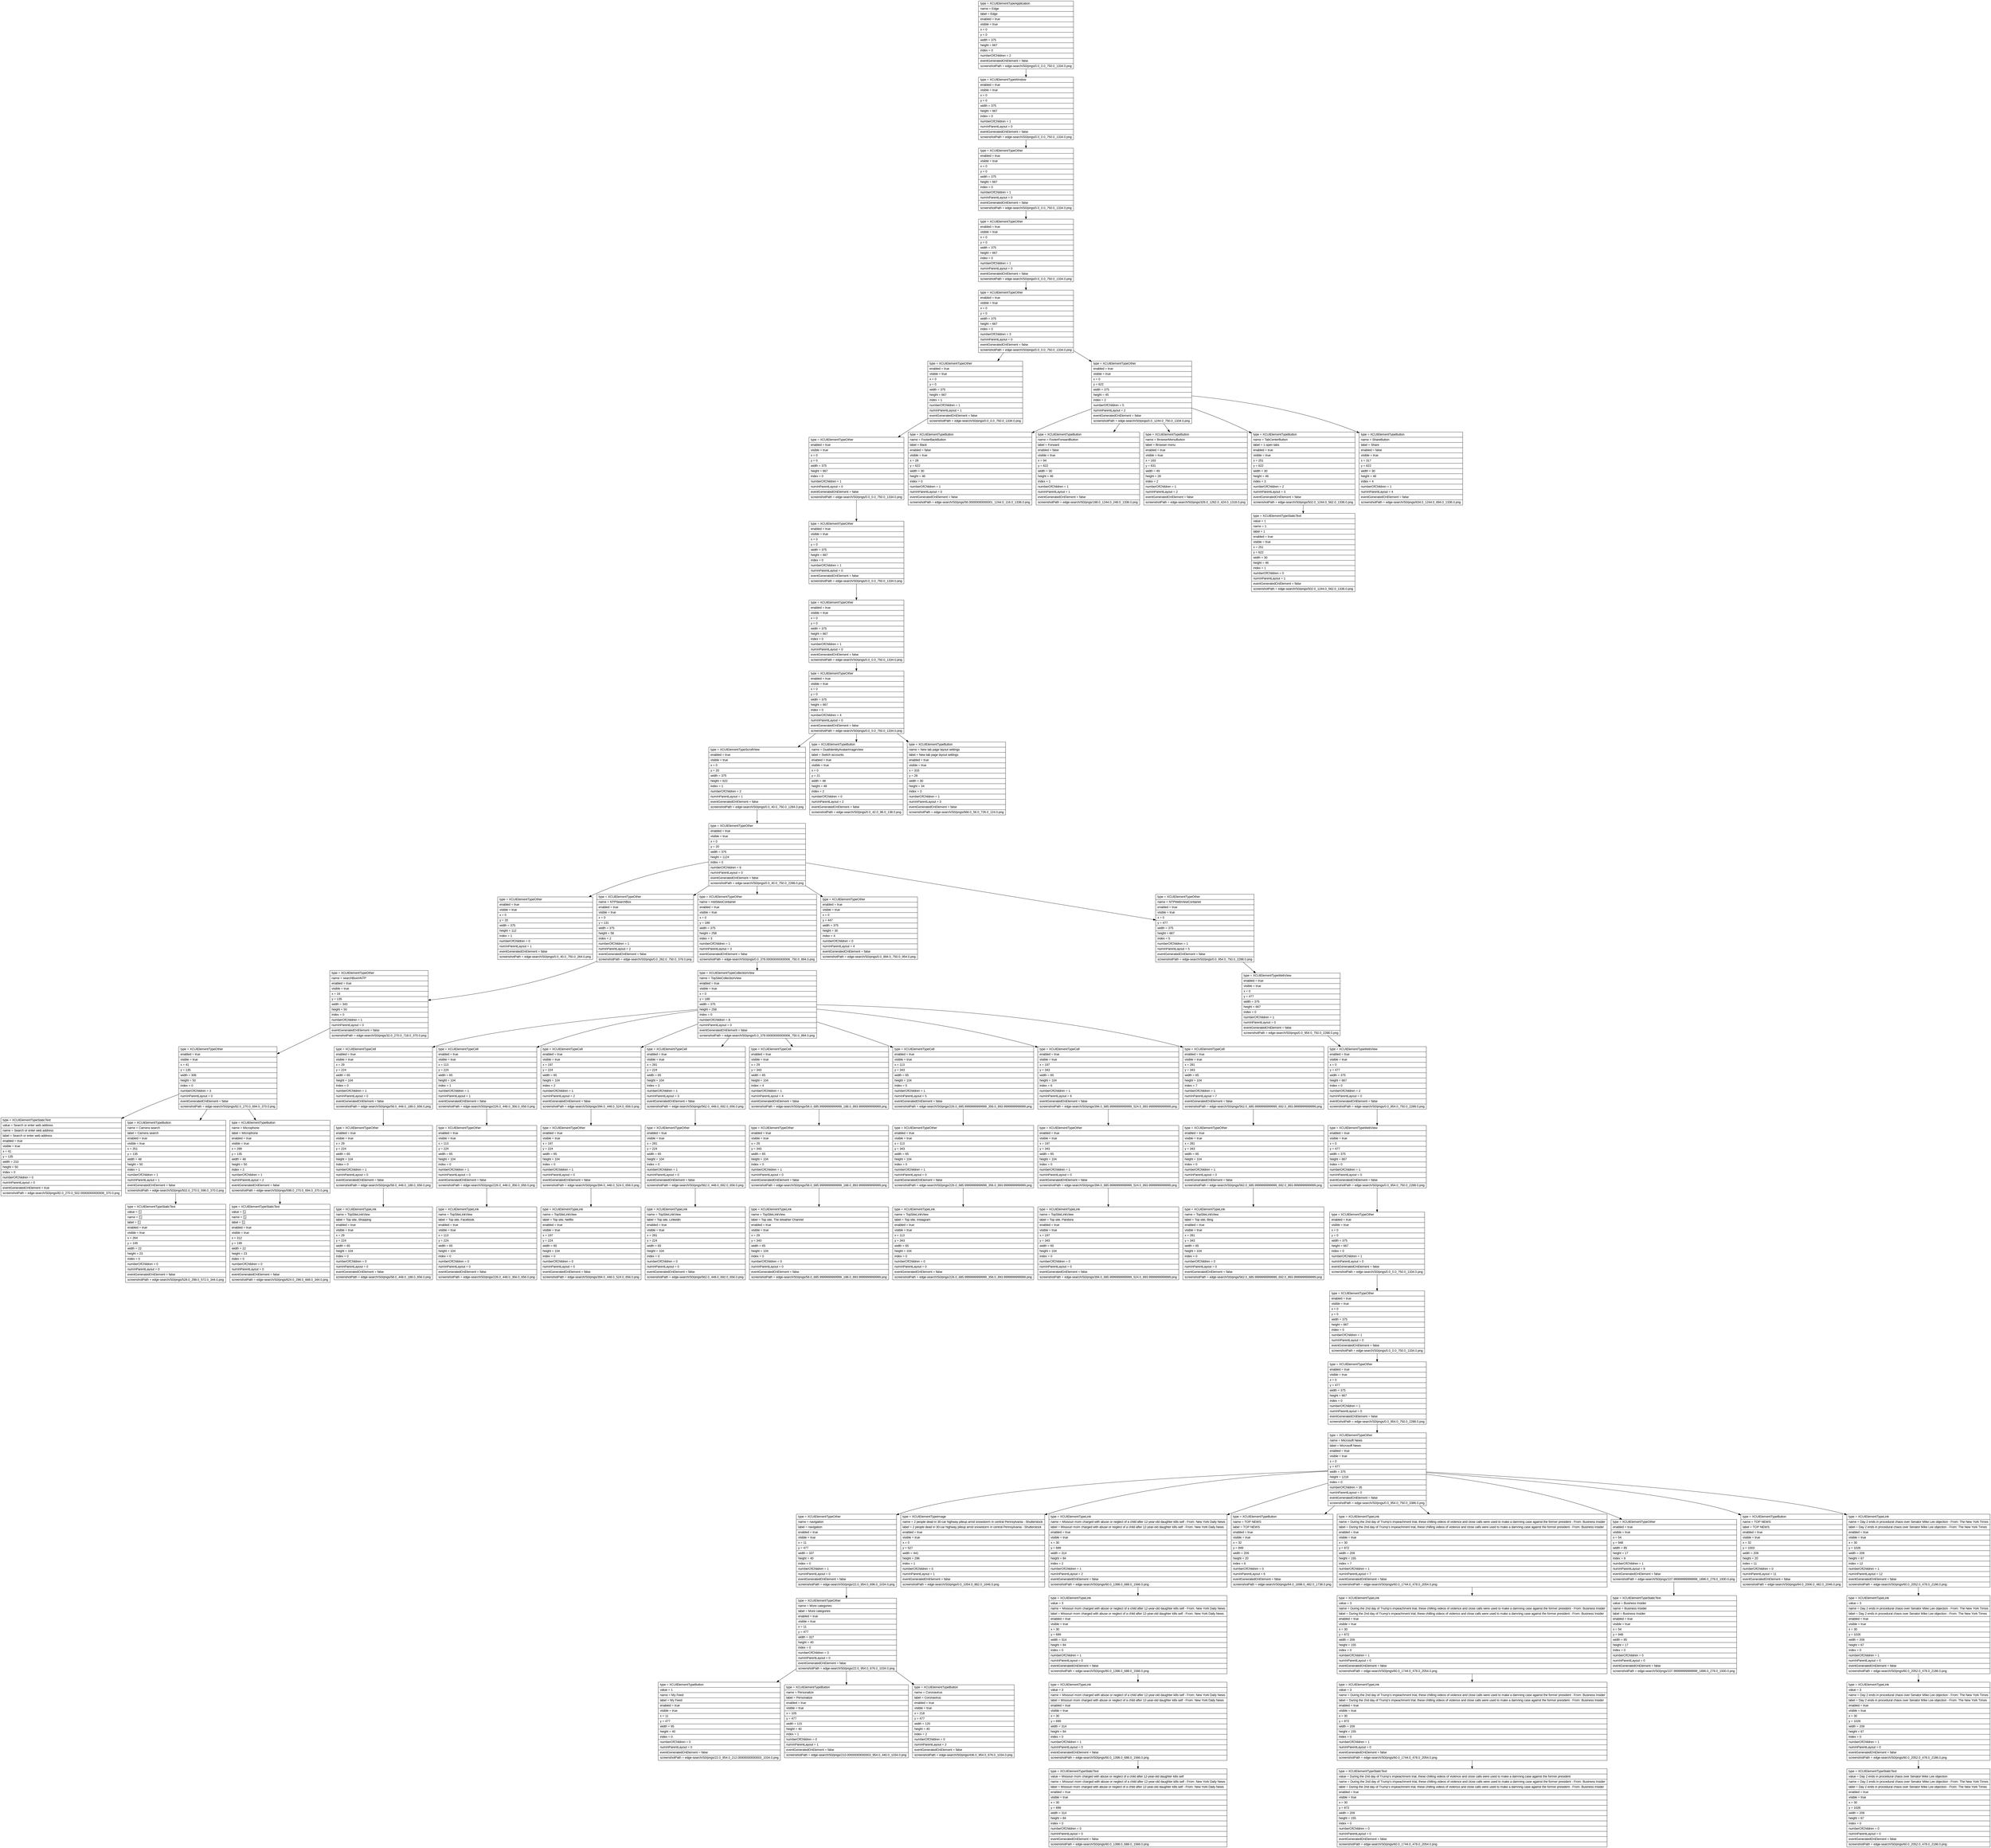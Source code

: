 digraph Layout {

	node [shape=record fontname=Arial];

	0	[label="{type = XCUIElementTypeApplication\l|name = Edge\l|label = Edge\l|enabled = true\l|visible = true\l|x = 0\l|y = 0\l|width = 375\l|height = 667\l|index = 0\l|numberOfChildren = 2\l|eventGeneratedOnElement = false \l|screenshotPath = edge-search/S0/pngs/0.0_0.0_750.0_1334.0.png\l}"]
	1	[label="{type = XCUIElementTypeWindow\l|enabled = true\l|visible = true\l|x = 0\l|y = 0\l|width = 375\l|height = 667\l|index = 0\l|numberOfChildren = 1\l|numInParentLayout = 0\l|eventGeneratedOnElement = false \l|screenshotPath = edge-search/S0/pngs/0.0_0.0_750.0_1334.0.png\l}"]
	2	[label="{type = XCUIElementTypeOther\l|enabled = true\l|visible = true\l|x = 0\l|y = 0\l|width = 375\l|height = 667\l|index = 0\l|numberOfChildren = 1\l|numInParentLayout = 0\l|eventGeneratedOnElement = false \l|screenshotPath = edge-search/S0/pngs/0.0_0.0_750.0_1334.0.png\l}"]
	3	[label="{type = XCUIElementTypeOther\l|enabled = true\l|visible = true\l|x = 0\l|y = 0\l|width = 375\l|height = 667\l|index = 0\l|numberOfChildren = 1\l|numInParentLayout = 0\l|eventGeneratedOnElement = false \l|screenshotPath = edge-search/S0/pngs/0.0_0.0_750.0_1334.0.png\l}"]
	4	[label="{type = XCUIElementTypeOther\l|enabled = true\l|visible = true\l|x = 0\l|y = 0\l|width = 375\l|height = 667\l|index = 0\l|numberOfChildren = 3\l|numInParentLayout = 0\l|eventGeneratedOnElement = false \l|screenshotPath = edge-search/S0/pngs/0.0_0.0_750.0_1334.0.png\l}"]
	5	[label="{type = XCUIElementTypeOther\l|enabled = true\l|visible = true\l|x = 0\l|y = 0\l|width = 375\l|height = 667\l|index = 1\l|numberOfChildren = 1\l|numInParentLayout = 1\l|eventGeneratedOnElement = false \l|screenshotPath = edge-search/S0/pngs/0.0_0.0_750.0_1334.0.png\l}"]
	6	[label="{type = XCUIElementTypeOther\l|enabled = true\l|visible = true\l|x = 0\l|y = 622\l|width = 375\l|height = 45\l|index = 2\l|numberOfChildren = 5\l|numInParentLayout = 2\l|eventGeneratedOnElement = false \l|screenshotPath = edge-search/S0/pngs/0.0_1244.0_750.0_1334.0.png\l}"]
	7	[label="{type = XCUIElementTypeOther\l|enabled = true\l|visible = true\l|x = 0\l|y = 0\l|width = 375\l|height = 667\l|index = 0\l|numberOfChildren = 1\l|numInParentLayout = 0\l|eventGeneratedOnElement = false \l|screenshotPath = edge-search/S0/pngs/0.0_0.0_750.0_1334.0.png\l}"]
	8	[label="{type = XCUIElementTypeButton\l|name = FooterBackButton\l|label = Back\l|enabled = false\l|visible = true\l|x = 28\l|y = 622\l|width = 30\l|height = 46\l|index = 0\l|numberOfChildren = 1\l|numInParentLayout = 0\l|eventGeneratedOnElement = false \l|screenshotPath = edge-search/S0/pngs/56.00000000000001_1244.0_116.0_1336.0.png\l}"]
	9	[label="{type = XCUIElementTypeButton\l|name = FooterForwardButton\l|label = Forward\l|enabled = false\l|visible = true\l|x = 94\l|y = 622\l|width = 30\l|height = 46\l|index = 1\l|numberOfChildren = 1\l|numInParentLayout = 1\l|eventGeneratedOnElement = false \l|screenshotPath = edge-search/S0/pngs/188.0_1244.0_248.0_1336.0.png\l}"]
	10	[label="{type = XCUIElementTypeButton\l|name = BrowserMenuButton\l|label = Browser menu\l|enabled = true\l|visible = true\l|x = 163\l|y = 631\l|width = 49\l|height = 28\l|index = 2\l|numberOfChildren = 1\l|numInParentLayout = 2\l|eventGeneratedOnElement = false \l|screenshotPath = edge-search/S0/pngs/326.0_1262.0_424.0_1318.0.png\l}"]
	11	[label="{type = XCUIElementTypeButton\l|name = TabCenterButton\l|label = 1 open tabs\l|enabled = true\l|visible = true\l|x = 251\l|y = 622\l|width = 30\l|height = 46\l|index = 3\l|numberOfChildren = 2\l|numInParentLayout = 3\l|eventGeneratedOnElement = false \l|screenshotPath = edge-search/S0/pngs/502.0_1244.0_562.0_1336.0.png\l}"]
	12	[label="{type = XCUIElementTypeButton\l|name = ShareButton\l|label = Share\l|enabled = false\l|visible = true\l|x = 317\l|y = 622\l|width = 30\l|height = 46\l|index = 4\l|numberOfChildren = 1\l|numInParentLayout = 4\l|eventGeneratedOnElement = false \l|screenshotPath = edge-search/S0/pngs/634.0_1244.0_694.0_1336.0.png\l}"]
	13	[label="{type = XCUIElementTypeOther\l|enabled = true\l|visible = true\l|x = 0\l|y = 0\l|width = 375\l|height = 667\l|index = 0\l|numberOfChildren = 1\l|numInParentLayout = 0\l|eventGeneratedOnElement = false \l|screenshotPath = edge-search/S0/pngs/0.0_0.0_750.0_1334.0.png\l}"]
	14	[label="{type = XCUIElementTypeStaticText\l|value = 1\l|name = 1\l|label = 1\l|enabled = true\l|visible = true\l|x = 251\l|y = 622\l|width = 30\l|height = 46\l|index = 1\l|numberOfChildren = 0\l|numInParentLayout = 1\l|eventGeneratedOnElement = false \l|screenshotPath = edge-search/S0/pngs/502.0_1244.0_562.0_1336.0.png\l}"]
	15	[label="{type = XCUIElementTypeOther\l|enabled = true\l|visible = true\l|x = 0\l|y = 0\l|width = 375\l|height = 667\l|index = 0\l|numberOfChildren = 1\l|numInParentLayout = 0\l|eventGeneratedOnElement = false \l|screenshotPath = edge-search/S0/pngs/0.0_0.0_750.0_1334.0.png\l}"]
	16	[label="{type = XCUIElementTypeOther\l|enabled = true\l|visible = true\l|x = 0\l|y = 0\l|width = 375\l|height = 667\l|index = 0\l|numberOfChildren = 4\l|numInParentLayout = 0\l|eventGeneratedOnElement = false \l|screenshotPath = edge-search/S0/pngs/0.0_0.0_750.0_1334.0.png\l}"]
	17	[label="{type = XCUIElementTypeScrollView\l|enabled = true\l|visible = true\l|x = 0\l|y = 20\l|width = 375\l|height = 622\l|index = 1\l|numberOfChildren = 2\l|numInParentLayout = 1\l|eventGeneratedOnElement = false \l|screenshotPath = edge-search/S0/pngs/0.0_40.0_750.0_1284.0.png\l}"]
	18	[label="{type = XCUIElementTypeButton\l|name = DualIdentityAvatarImageView\l|label = Switch accounts\l|enabled = true\l|visible = true\l|x = 0\l|y = 21\l|width = 48\l|height = 48\l|index = 2\l|numberOfChildren = 0\l|numInParentLayout = 2\l|eventGeneratedOnElement = false \l|screenshotPath = edge-search/S0/pngs/0.0_42.0_96.0_138.0.png\l}"]
	19	[label="{type = XCUIElementTypeButton\l|name = New tab page layout settings\l|label = New tab page layout settings\l|enabled = true\l|visible = true\l|x = 333\l|y = 28\l|width = 30\l|height = 34\l|index = 3\l|numberOfChildren = 1\l|numInParentLayout = 3\l|eventGeneratedOnElement = false \l|screenshotPath = edge-search/S0/pngs/666.0_56.0_726.0_124.0.png\l}"]
	20	[label="{type = XCUIElementTypeOther\l|enabled = true\l|visible = true\l|x = 0\l|y = 20\l|width = 375\l|height = 1124\l|index = 0\l|numberOfChildren = 6\l|numInParentLayout = 0\l|eventGeneratedOnElement = false \l|screenshotPath = edge-search/S0/pngs/0.0_40.0_750.0_2288.0.png\l}"]
	21	[label="{type = XCUIElementTypeOther\l|enabled = true\l|visible = true\l|x = 0\l|y = 20\l|width = 375\l|height = 112\l|index = 1\l|numberOfChildren = 0\l|numInParentLayout = 1\l|eventGeneratedOnElement = false \l|screenshotPath = edge-search/S0/pngs/0.0_40.0_750.0_264.0.png\l}"]
	22	[label="{type = XCUIElementTypeOther\l|name = NTPSearchBox\l|enabled = true\l|visible = true\l|x = 0\l|y = 131\l|width = 375\l|height = 58\l|index = 2\l|numberOfChildren = 1\l|numInParentLayout = 2\l|eventGeneratedOnElement = false \l|screenshotPath = edge-search/S0/pngs/0.0_262.0_750.0_378.0.png\l}"]
	23	[label="{type = XCUIElementTypeOther\l|name = HotSitesContainer\l|enabled = true\l|visible = true\l|x = 0\l|y = 189\l|width = 375\l|height = 258\l|index = 3\l|numberOfChildren = 1\l|numInParentLayout = 3\l|eventGeneratedOnElement = false \l|screenshotPath = edge-search/S0/pngs/0.0_378.00000000000006_750.0_894.0.png\l}"]
	24	[label="{type = XCUIElementTypeOther\l|enabled = true\l|visible = true\l|x = 0\l|y = 447\l|width = 375\l|height = 30\l|index = 4\l|numberOfChildren = 0\l|numInParentLayout = 4\l|eventGeneratedOnElement = false \l|screenshotPath = edge-search/S0/pngs/0.0_894.0_750.0_954.0.png\l}"]
	25	[label="{type = XCUIElementTypeOther\l|name = NTPWebViewContainer\l|enabled = true\l|visible = true\l|x = 0\l|y = 477\l|width = 375\l|height = 667\l|index = 5\l|numberOfChildren = 1\l|numInParentLayout = 5\l|eventGeneratedOnElement = false \l|screenshotPath = edge-search/S0/pngs/0.0_954.0_750.0_2288.0.png\l}"]
	26	[label="{type = XCUIElementTypeOther\l|name = searchBoxInNTP\l|enabled = true\l|visible = true\l|x = 16\l|y = 135\l|width = 343\l|height = 50\l|index = 0\l|numberOfChildren = 1\l|numInParentLayout = 0\l|eventGeneratedOnElement = false \l|screenshotPath = edge-search/S0/pngs/32.0_270.0_718.0_370.0.png\l}"]
	27	[label="{type = XCUIElementTypeCollectionView\l|name = TopSiteCollectionView\l|enabled = true\l|visible = true\l|x = 0\l|y = 189\l|width = 375\l|height = 258\l|index = 0\l|numberOfChildren = 8\l|numInParentLayout = 0\l|eventGeneratedOnElement = false \l|screenshotPath = edge-search/S0/pngs/0.0_378.00000000000006_750.0_894.0.png\l}"]
	28	[label="{type = XCUIElementTypeWebView\l|enabled = true\l|visible = true\l|x = 0\l|y = 477\l|width = 375\l|height = 667\l|index = 0\l|numberOfChildren = 1\l|numInParentLayout = 0\l|eventGeneratedOnElement = false \l|screenshotPath = edge-search/S0/pngs/0.0_954.0_750.0_2288.0.png\l}"]
	29	[label="{type = XCUIElementTypeOther\l|enabled = true\l|visible = true\l|x = 41\l|y = 135\l|width = 306\l|height = 50\l|index = 0\l|numberOfChildren = 3\l|numInParentLayout = 0\l|eventGeneratedOnElement = false \l|screenshotPath = edge-search/S0/pngs/82.0_270.0_694.0_370.0.png\l}"]
	30	[label="{type = XCUIElementTypeCell\l|enabled = true\l|visible = true\l|x = 29\l|y = 224\l|width = 65\l|height = 104\l|index = 0\l|numberOfChildren = 1\l|numInParentLayout = 0\l|eventGeneratedOnElement = false \l|screenshotPath = edge-search/S0/pngs/58.0_448.0_188.0_656.0.png\l}"]
	31	[label="{type = XCUIElementTypeCell\l|enabled = true\l|visible = true\l|x = 113\l|y = 224\l|width = 65\l|height = 104\l|index = 1\l|numberOfChildren = 1\l|numInParentLayout = 1\l|eventGeneratedOnElement = false \l|screenshotPath = edge-search/S0/pngs/226.0_448.0_356.0_656.0.png\l}"]
	32	[label="{type = XCUIElementTypeCell\l|enabled = true\l|visible = true\l|x = 197\l|y = 224\l|width = 65\l|height = 104\l|index = 2\l|numberOfChildren = 1\l|numInParentLayout = 2\l|eventGeneratedOnElement = false \l|screenshotPath = edge-search/S0/pngs/394.0_448.0_524.0_656.0.png\l}"]
	33	[label="{type = XCUIElementTypeCell\l|enabled = true\l|visible = true\l|x = 281\l|y = 224\l|width = 65\l|height = 104\l|index = 3\l|numberOfChildren = 1\l|numInParentLayout = 3\l|eventGeneratedOnElement = false \l|screenshotPath = edge-search/S0/pngs/562.0_448.0_692.0_656.0.png\l}"]
	34	[label="{type = XCUIElementTypeCell\l|enabled = true\l|visible = true\l|x = 29\l|y = 343\l|width = 65\l|height = 104\l|index = 4\l|numberOfChildren = 1\l|numInParentLayout = 4\l|eventGeneratedOnElement = false \l|screenshotPath = edge-search/S0/pngs/58.0_685.9999999999999_188.0_893.9999999999999.png\l}"]
	35	[label="{type = XCUIElementTypeCell\l|enabled = true\l|visible = true\l|x = 113\l|y = 343\l|width = 65\l|height = 104\l|index = 5\l|numberOfChildren = 1\l|numInParentLayout = 5\l|eventGeneratedOnElement = false \l|screenshotPath = edge-search/S0/pngs/226.0_685.9999999999999_356.0_893.9999999999999.png\l}"]
	36	[label="{type = XCUIElementTypeCell\l|enabled = true\l|visible = true\l|x = 197\l|y = 343\l|width = 65\l|height = 104\l|index = 6\l|numberOfChildren = 1\l|numInParentLayout = 6\l|eventGeneratedOnElement = false \l|screenshotPath = edge-search/S0/pngs/394.0_685.9999999999999_524.0_893.9999999999999.png\l}"]
	37	[label="{type = XCUIElementTypeCell\l|enabled = true\l|visible = true\l|x = 281\l|y = 343\l|width = 65\l|height = 104\l|index = 7\l|numberOfChildren = 1\l|numInParentLayout = 7\l|eventGeneratedOnElement = false \l|screenshotPath = edge-search/S0/pngs/562.0_685.9999999999999_692.0_893.9999999999999.png\l}"]
	38	[label="{type = XCUIElementTypeWebView\l|enabled = true\l|visible = true\l|x = 0\l|y = 477\l|width = 375\l|height = 667\l|index = 0\l|numberOfChildren = 2\l|numInParentLayout = 0\l|eventGeneratedOnElement = false \l|screenshotPath = edge-search/S0/pngs/0.0_954.0_750.0_2288.0.png\l}"]
	39	[label="{type = XCUIElementTypeStaticText\l|value = Search or enter web address\l|name = Search or enter web address\l|label = Search or enter web address\l|enabled = true\l|visible = true\l|x = 41\l|y = 135\l|width = 210\l|height = 50\l|index = 0\l|numberOfChildren = 0\l|numInParentLayout = 0\l|eventGeneratedOnElement = true \l|screenshotPath = edge-search/S0/pngs/82.0_270.0_502.00000000000006_370.0.png\l}"]
	40	[label="{type = XCUIElementTypeButton\l|name = Camera search\l|label = Camera search\l|enabled = true\l|visible = true\l|x = 251\l|y = 135\l|width = 48\l|height = 50\l|index = 1\l|numberOfChildren = 1\l|numInParentLayout = 1\l|eventGeneratedOnElement = false \l|screenshotPath = edge-search/S0/pngs/502.0_270.0_598.0_370.0.png\l}"]
	41	[label="{type = XCUIElementTypeButton\l|name = Microphone\l|label = Microphone\l|enabled = true\l|visible = true\l|x = 299\l|y = 135\l|width = 48\l|height = 50\l|index = 2\l|numberOfChildren = 1\l|numInParentLayout = 2\l|eventGeneratedOnElement = false \l|screenshotPath = edge-search/S0/pngs/598.0_270.0_694.0_370.0.png\l}"]
	42	[label="{type = XCUIElementTypeOther\l|enabled = true\l|visible = true\l|x = 29\l|y = 224\l|width = 65\l|height = 104\l|index = 0\l|numberOfChildren = 1\l|numInParentLayout = 0\l|eventGeneratedOnElement = false \l|screenshotPath = edge-search/S0/pngs/58.0_448.0_188.0_656.0.png\l}"]
	43	[label="{type = XCUIElementTypeOther\l|enabled = true\l|visible = true\l|x = 113\l|y = 224\l|width = 65\l|height = 104\l|index = 0\l|numberOfChildren = 1\l|numInParentLayout = 0\l|eventGeneratedOnElement = false \l|screenshotPath = edge-search/S0/pngs/226.0_448.0_356.0_656.0.png\l}"]
	44	[label="{type = XCUIElementTypeOther\l|enabled = true\l|visible = true\l|x = 197\l|y = 224\l|width = 65\l|height = 104\l|index = 0\l|numberOfChildren = 1\l|numInParentLayout = 0\l|eventGeneratedOnElement = false \l|screenshotPath = edge-search/S0/pngs/394.0_448.0_524.0_656.0.png\l}"]
	45	[label="{type = XCUIElementTypeOther\l|enabled = true\l|visible = true\l|x = 281\l|y = 224\l|width = 65\l|height = 104\l|index = 0\l|numberOfChildren = 1\l|numInParentLayout = 0\l|eventGeneratedOnElement = false \l|screenshotPath = edge-search/S0/pngs/562.0_448.0_692.0_656.0.png\l}"]
	46	[label="{type = XCUIElementTypeOther\l|enabled = true\l|visible = true\l|x = 29\l|y = 343\l|width = 65\l|height = 104\l|index = 0\l|numberOfChildren = 1\l|numInParentLayout = 0\l|eventGeneratedOnElement = false \l|screenshotPath = edge-search/S0/pngs/58.0_685.9999999999999_188.0_893.9999999999999.png\l}"]
	47	[label="{type = XCUIElementTypeOther\l|enabled = true\l|visible = true\l|x = 113\l|y = 343\l|width = 65\l|height = 104\l|index = 0\l|numberOfChildren = 1\l|numInParentLayout = 0\l|eventGeneratedOnElement = false \l|screenshotPath = edge-search/S0/pngs/226.0_685.9999999999999_356.0_893.9999999999999.png\l}"]
	48	[label="{type = XCUIElementTypeOther\l|enabled = true\l|visible = true\l|x = 197\l|y = 343\l|width = 65\l|height = 104\l|index = 0\l|numberOfChildren = 1\l|numInParentLayout = 0\l|eventGeneratedOnElement = false \l|screenshotPath = edge-search/S0/pngs/394.0_685.9999999999999_524.0_893.9999999999999.png\l}"]
	49	[label="{type = XCUIElementTypeOther\l|enabled = true\l|visible = true\l|x = 281\l|y = 343\l|width = 65\l|height = 104\l|index = 0\l|numberOfChildren = 1\l|numInParentLayout = 0\l|eventGeneratedOnElement = false \l|screenshotPath = edge-search/S0/pngs/562.0_685.9999999999999_692.0_893.9999999999999.png\l}"]
	50	[label="{type = XCUIElementTypeWebView\l|enabled = true\l|visible = true\l|x = 0\l|y = 477\l|width = 375\l|height = 667\l|index = 0\l|numberOfChildren = 1\l|numInParentLayout = 0\l|eventGeneratedOnElement = false \l|screenshotPath = edge-search/S0/pngs/0.0_954.0_750.0_2288.0.png\l}"]
	51	[label="{type = XCUIElementTypeStaticText\l|value = \l|name = \l|label = \l|enabled = true\l|visible = true\l|x = 264\l|y = 149\l|width = 22\l|height = 23\l|index = 0\l|numberOfChildren = 0\l|numInParentLayout = 0\l|eventGeneratedOnElement = false \l|screenshotPath = edge-search/S0/pngs/528.0_298.0_572.0_344.0.png\l}"]
	52	[label="{type = XCUIElementTypeStaticText\l|value = \l|name = \l|label = \l|enabled = true\l|visible = true\l|x = 312\l|y = 149\l|width = 22\l|height = 23\l|index = 0\l|numberOfChildren = 0\l|numInParentLayout = 0\l|eventGeneratedOnElement = false \l|screenshotPath = edge-search/S0/pngs/624.0_298.0_668.0_344.0.png\l}"]
	53	[label="{type = XCUIElementTypeLink\l|name = TopSiteLinkView\l|label = Top site, Shopping\l|enabled = true\l|visible = true\l|x = 29\l|y = 224\l|width = 65\l|height = 104\l|index = 0\l|numberOfChildren = 0\l|numInParentLayout = 0\l|eventGeneratedOnElement = false \l|screenshotPath = edge-search/S0/pngs/58.0_448.0_188.0_656.0.png\l}"]
	54	[label="{type = XCUIElementTypeLink\l|name = TopSiteLinkView\l|label = Top site, Facebook\l|enabled = true\l|visible = true\l|x = 113\l|y = 224\l|width = 65\l|height = 104\l|index = 0\l|numberOfChildren = 0\l|numInParentLayout = 0\l|eventGeneratedOnElement = false \l|screenshotPath = edge-search/S0/pngs/226.0_448.0_356.0_656.0.png\l}"]
	55	[label="{type = XCUIElementTypeLink\l|name = TopSiteLinkView\l|label = Top site, Netflix\l|enabled = true\l|visible = true\l|x = 197\l|y = 224\l|width = 65\l|height = 104\l|index = 0\l|numberOfChildren = 0\l|numInParentLayout = 0\l|eventGeneratedOnElement = false \l|screenshotPath = edge-search/S0/pngs/394.0_448.0_524.0_656.0.png\l}"]
	56	[label="{type = XCUIElementTypeLink\l|name = TopSiteLinkView\l|label = Top site, Linkedin\l|enabled = true\l|visible = true\l|x = 281\l|y = 224\l|width = 65\l|height = 104\l|index = 0\l|numberOfChildren = 0\l|numInParentLayout = 0\l|eventGeneratedOnElement = false \l|screenshotPath = edge-search/S0/pngs/562.0_448.0_692.0_656.0.png\l}"]
	57	[label="{type = XCUIElementTypeLink\l|name = TopSiteLinkView\l|label = Top site, The Weather Channel\l|enabled = true\l|visible = true\l|x = 29\l|y = 343\l|width = 65\l|height = 104\l|index = 0\l|numberOfChildren = 0\l|numInParentLayout = 0\l|eventGeneratedOnElement = false \l|screenshotPath = edge-search/S0/pngs/58.0_685.9999999999999_188.0_893.9999999999999.png\l}"]
	58	[label="{type = XCUIElementTypeLink\l|name = TopSiteLinkView\l|label = Top site, Instagram\l|enabled = true\l|visible = true\l|x = 113\l|y = 343\l|width = 65\l|height = 104\l|index = 0\l|numberOfChildren = 0\l|numInParentLayout = 0\l|eventGeneratedOnElement = false \l|screenshotPath = edge-search/S0/pngs/226.0_685.9999999999999_356.0_893.9999999999999.png\l}"]
	59	[label="{type = XCUIElementTypeLink\l|name = TopSiteLinkView\l|label = Top site, Pandora\l|enabled = true\l|visible = true\l|x = 197\l|y = 343\l|width = 65\l|height = 104\l|index = 0\l|numberOfChildren = 0\l|numInParentLayout = 0\l|eventGeneratedOnElement = false \l|screenshotPath = edge-search/S0/pngs/394.0_685.9999999999999_524.0_893.9999999999999.png\l}"]
	60	[label="{type = XCUIElementTypeLink\l|name = TopSiteLinkView\l|label = Top site, Bing\l|enabled = true\l|visible = true\l|x = 281\l|y = 343\l|width = 65\l|height = 104\l|index = 0\l|numberOfChildren = 0\l|numInParentLayout = 0\l|eventGeneratedOnElement = false \l|screenshotPath = edge-search/S0/pngs/562.0_685.9999999999999_692.0_893.9999999999999.png\l}"]
	61	[label="{type = XCUIElementTypeOther\l|enabled = true\l|visible = true\l|x = 0\l|y = 0\l|width = 375\l|height = 667\l|index = 0\l|numberOfChildren = 1\l|numInParentLayout = 0\l|eventGeneratedOnElement = false \l|screenshotPath = edge-search/S0/pngs/0.0_0.0_750.0_1334.0.png\l}"]
	62	[label="{type = XCUIElementTypeOther\l|enabled = true\l|visible = true\l|x = 0\l|y = 0\l|width = 375\l|height = 667\l|index = 0\l|numberOfChildren = 1\l|numInParentLayout = 0\l|eventGeneratedOnElement = false \l|screenshotPath = edge-search/S0/pngs/0.0_0.0_750.0_1334.0.png\l}"]
	63	[label="{type = XCUIElementTypeOther\l|enabled = true\l|visible = true\l|x = 0\l|y = 477\l|width = 375\l|height = 667\l|index = 0\l|numberOfChildren = 1\l|numInParentLayout = 0\l|eventGeneratedOnElement = false \l|screenshotPath = edge-search/S0/pngs/0.0_954.0_750.0_2288.0.png\l}"]
	64	[label="{type = XCUIElementTypeOther\l|name = Microsoft News\l|label = Microsoft News\l|enabled = true\l|visible = true\l|x = 0\l|y = 477\l|width = 375\l|height = 1216\l|index = 0\l|numberOfChildren = 35\l|numInParentLayout = 0\l|eventGeneratedOnElement = false \l|screenshotPath = edge-search/S0/pngs/0.0_954.0_750.0_3386.0.png\l}"]
	65	[label="{type = XCUIElementTypeOther\l|name = navigation\l|label = navigation\l|enabled = true\l|visible = true\l|x = 11\l|y = 477\l|width = 337\l|height = 40\l|index = 0\l|numberOfChildren = 1\l|numInParentLayout = 0\l|eventGeneratedOnElement = false \l|screenshotPath = edge-search/S0/pngs/22.0_954.0_696.0_1034.0.png\l}"]
	66	[label="{type = XCUIElementTypeImage\l|name = 2 people dead in 30-car highway pileup amid snowstorm in central Pennsylvania - Shutterstock\l|label = 2 people dead in 30-car highway pileup amid snowstorm in central Pennsylvania - Shutterstock\l|enabled = true\l|visible = true\l|x = 0\l|y = 527\l|width = 441\l|height = 296\l|index = 1\l|numberOfChildren = 0\l|numInParentLayout = 1\l|eventGeneratedOnElement = false \l|screenshotPath = edge-search/S0/pngs/0.0_1054.0_882.0_1646.0.png\l}"]
	67	[label="{type = XCUIElementTypeLink\l|name = Missouri mom charged with abuse or neglect of a child after 12-year-old daughter kills self - From: New York Daily News\l|label = Missouri mom charged with abuse or neglect of a child after 12-year-old daughter kills self - From: New York Daily News\l|enabled = true\l|visible = true\l|x = 30\l|y = 699\l|width = 314\l|height = 84\l|index = 2\l|numberOfChildren = 1\l|numInParentLayout = 2\l|eventGeneratedOnElement = false \l|screenshotPath = edge-search/S0/pngs/60.0_1398.0_688.0_1566.0.png\l}"]
	68	[label="{type = XCUIElementTypeButton\l|name = TOP NEWS\l|label = TOP NEWS\l|enabled = true\l|visible = true\l|x = 32\l|y = 849\l|width = 209\l|height = 20\l|index = 6\l|numberOfChildren = 0\l|numInParentLayout = 6\l|eventGeneratedOnElement = false \l|screenshotPath = edge-search/S0/pngs/64.0_1698.0_482.0_1738.0.png\l}"]
	69	[label="{type = XCUIElementTypeLink\l|name = During the 2nd day of Trump's impeachment trial, these chilling videos of violence and close calls were used to make a damning case against the former president - From: Business Insider\l|label = During the 2nd day of Trump's impeachment trial, these chilling videos of violence and close calls were used to make a damning case against the former president - From: Business Insider\l|enabled = true\l|visible = true\l|x = 30\l|y = 872\l|width = 209\l|height = 155\l|index = 7\l|numberOfChildren = 1\l|numInParentLayout = 7\l|eventGeneratedOnElement = false \l|screenshotPath = edge-search/S0/pngs/60.0_1744.0_478.0_2054.0.png\l}"]
	70	[label="{type = XCUIElementTypeOther\l|enabled = true\l|visible = true\l|x = 54\l|y = 948\l|width = 85\l|height = 17\l|index = 9\l|numberOfChildren = 1\l|numInParentLayout = 9\l|eventGeneratedOnElement = false \l|screenshotPath = edge-search/S0/pngs/107.99999999999999_1896.0_278.0_1930.0.png\l}"]
	71	[label="{type = XCUIElementTypeButton\l|name = TOP NEWS\l|label = TOP NEWS\l|enabled = true\l|visible = true\l|x = 32\l|y = 1003\l|width = 209\l|height = 20\l|index = 11\l|numberOfChildren = 0\l|numInParentLayout = 11\l|eventGeneratedOnElement = false \l|screenshotPath = edge-search/S0/pngs/64.0_2006.0_482.0_2046.0.png\l}"]
	72	[label="{type = XCUIElementTypeLink\l|name = Day 2 ends in procedural chaos over Senator Mike Lee objection - From: The New York Times\l|label = Day 2 ends in procedural chaos over Senator Mike Lee objection - From: The New York Times\l|enabled = true\l|visible = true\l|x = 30\l|y = 1026\l|width = 209\l|height = 67\l|index = 12\l|numberOfChildren = 1\l|numInParentLayout = 12\l|eventGeneratedOnElement = false \l|screenshotPath = edge-search/S0/pngs/60.0_2052.0_478.0_2186.0.png\l}"]
	73	[label="{type = XCUIElementTypeOther\l|name = More categories\l|label = More categories\l|enabled = true\l|visible = true\l|x = 11\l|y = 477\l|width = 327\l|height = 40\l|index = 0\l|numberOfChildren = 3\l|numInParentLayout = 0\l|eventGeneratedOnElement = false \l|screenshotPath = edge-search/S0/pngs/22.0_954.0_676.0_1034.0.png\l}"]
	74	[label="{type = XCUIElementTypeLink\l|value = 3\l|name = Missouri mom charged with abuse or neglect of a child after 12-year-old daughter kills self - From: New York Daily News\l|label = Missouri mom charged with abuse or neglect of a child after 12-year-old daughter kills self - From: New York Daily News\l|enabled = true\l|visible = true\l|x = 30\l|y = 699\l|width = 314\l|height = 84\l|index = 0\l|numberOfChildren = 1\l|numInParentLayout = 0\l|eventGeneratedOnElement = false \l|screenshotPath = edge-search/S0/pngs/60.0_1398.0_688.0_1566.0.png\l}"]
	75	[label="{type = XCUIElementTypeLink\l|value = 3\l|name = During the 2nd day of Trump's impeachment trial, these chilling videos of violence and close calls were used to make a damning case against the former president - From: Business Insider\l|label = During the 2nd day of Trump's impeachment trial, these chilling videos of violence and close calls were used to make a damning case against the former president - From: Business Insider\l|enabled = true\l|visible = true\l|x = 30\l|y = 872\l|width = 209\l|height = 155\l|index = 0\l|numberOfChildren = 1\l|numInParentLayout = 0\l|eventGeneratedOnElement = false \l|screenshotPath = edge-search/S0/pngs/60.0_1744.0_478.0_2054.0.png\l}"]
	76	[label="{type = XCUIElementTypeStaticText\l|value = Business Insider\l|name = Business Insider\l|label = Business Insider\l|enabled = true\l|visible = true\l|x = 54\l|y = 948\l|width = 85\l|height = 17\l|index = 0\l|numberOfChildren = 0\l|numInParentLayout = 0\l|eventGeneratedOnElement = false \l|screenshotPath = edge-search/S0/pngs/107.99999999999999_1896.0_278.0_1930.0.png\l}"]
	77	[label="{type = XCUIElementTypeLink\l|value = 3\l|name = Day 2 ends in procedural chaos over Senator Mike Lee objection - From: The New York Times\l|label = Day 2 ends in procedural chaos over Senator Mike Lee objection - From: The New York Times\l|enabled = true\l|visible = true\l|x = 30\l|y = 1026\l|width = 209\l|height = 67\l|index = 0\l|numberOfChildren = 1\l|numInParentLayout = 0\l|eventGeneratedOnElement = false \l|screenshotPath = edge-search/S0/pngs/60.0_2052.0_478.0_2186.0.png\l}"]
	78	[label="{type = XCUIElementTypeButton\l|value = 1\l|name = My Feed\l|label = My Feed\l|enabled = true\l|visible = true\l|x = 11\l|y = 477\l|width = 95\l|height = 40\l|index = 0\l|numberOfChildren = 0\l|numInParentLayout = 0\l|eventGeneratedOnElement = false \l|screenshotPath = edge-search/S0/pngs/22.0_954.0_212.00000000000003_1034.0.png\l}"]
	79	[label="{type = XCUIElementTypeButton\l|name = Personalize\l|label = Personalize\l|enabled = true\l|visible = true\l|x = 105\l|y = 477\l|width = 115\l|height = 40\l|index = 1\l|numberOfChildren = 0\l|numInParentLayout = 1\l|eventGeneratedOnElement = false \l|screenshotPath = edge-search/S0/pngs/210.00000000000003_954.0_440.0_1034.0.png\l}"]
	80	[label="{type = XCUIElementTypeButton\l|name = Coronavirus\l|label = Coronavirus\l|enabled = true\l|visible = true\l|x = 218\l|y = 477\l|width = 120\l|height = 40\l|index = 2\l|numberOfChildren = 0\l|numInParentLayout = 2\l|eventGeneratedOnElement = false \l|screenshotPath = edge-search/S0/pngs/436.0_954.0_676.0_1034.0.png\l}"]
	81	[label="{type = XCUIElementTypeLink\l|value = 3\l|name = Missouri mom charged with abuse or neglect of a child after 12-year-old daughter kills self - From: New York Daily News\l|label = Missouri mom charged with abuse or neglect of a child after 12-year-old daughter kills self - From: New York Daily News\l|enabled = true\l|visible = true\l|x = 30\l|y = 699\l|width = 314\l|height = 84\l|index = 0\l|numberOfChildren = 1\l|numInParentLayout = 0\l|eventGeneratedOnElement = false \l|screenshotPath = edge-search/S0/pngs/60.0_1398.0_688.0_1566.0.png\l}"]
	82	[label="{type = XCUIElementTypeLink\l|value = 3\l|name = During the 2nd day of Trump's impeachment trial, these chilling videos of violence and close calls were used to make a damning case against the former president - From: Business Insider\l|label = During the 2nd day of Trump's impeachment trial, these chilling videos of violence and close calls were used to make a damning case against the former president - From: Business Insider\l|enabled = true\l|visible = true\l|x = 30\l|y = 872\l|width = 209\l|height = 155\l|index = 0\l|numberOfChildren = 1\l|numInParentLayout = 0\l|eventGeneratedOnElement = false \l|screenshotPath = edge-search/S0/pngs/60.0_1744.0_478.0_2054.0.png\l}"]
	83	[label="{type = XCUIElementTypeLink\l|value = 3\l|name = Day 2 ends in procedural chaos over Senator Mike Lee objection - From: The New York Times\l|label = Day 2 ends in procedural chaos over Senator Mike Lee objection - From: The New York Times\l|enabled = true\l|visible = true\l|x = 30\l|y = 1026\l|width = 209\l|height = 67\l|index = 0\l|numberOfChildren = 1\l|numInParentLayout = 0\l|eventGeneratedOnElement = false \l|screenshotPath = edge-search/S0/pngs/60.0_2052.0_478.0_2186.0.png\l}"]
	84	[label="{type = XCUIElementTypeStaticText\l|value = Missouri mom charged with abuse or neglect of a child after 12-year-old daughter kills self\l|name = Missouri mom charged with abuse or neglect of a child after 12-year-old daughter kills self - From: New York Daily News\l|label = Missouri mom charged with abuse or neglect of a child after 12-year-old daughter kills self - From: New York Daily News\l|enabled = true\l|visible = true\l|x = 30\l|y = 699\l|width = 314\l|height = 84\l|index = 0\l|numberOfChildren = 0\l|numInParentLayout = 0\l|eventGeneratedOnElement = false \l|screenshotPath = edge-search/S0/pngs/60.0_1398.0_688.0_1566.0.png\l}"]
	85	[label="{type = XCUIElementTypeStaticText\l|value = During the 2nd day of Trump's impeachment trial, these chilling videos of violence and close calls were used to make a damning case against the former president\l|name = During the 2nd day of Trump's impeachment trial, these chilling videos of violence and close calls were used to make a damning case against the former president - From: Business Insider\l|label = During the 2nd day of Trump's impeachment trial, these chilling videos of violence and close calls were used to make a damning case against the former president - From: Business Insider\l|enabled = true\l|visible = true\l|x = 30\l|y = 872\l|width = 209\l|height = 155\l|index = 0\l|numberOfChildren = 0\l|numInParentLayout = 0\l|eventGeneratedOnElement = false \l|screenshotPath = edge-search/S0/pngs/60.0_1744.0_478.0_2054.0.png\l}"]
	86	[label="{type = XCUIElementTypeStaticText\l|value = Day 2 ends in procedural chaos over Senator Mike Lee objection\l|name = Day 2 ends in procedural chaos over Senator Mike Lee objection - From: The New York Times\l|label = Day 2 ends in procedural chaos over Senator Mike Lee objection - From: The New York Times\l|enabled = true\l|visible = true\l|x = 30\l|y = 1026\l|width = 209\l|height = 67\l|index = 0\l|numberOfChildren = 0\l|numInParentLayout = 0\l|eventGeneratedOnElement = false \l|screenshotPath = edge-search/S0/pngs/60.0_2052.0_478.0_2186.0.png\l}"]


	0 -> 1
	1 -> 2
	2 -> 3
	3 -> 4
	4 -> 5
	4 -> 6
	5 -> 7
	6 -> 8
	6 -> 9
	6 -> 10
	6 -> 11
	6 -> 12
	7 -> 13
	11 -> 14
	13 -> 15
	15 -> 16
	16 -> 17
	16 -> 18
	16 -> 19
	17 -> 20
	20 -> 21
	20 -> 22
	20 -> 23
	20 -> 24
	20 -> 25
	22 -> 26
	23 -> 27
	25 -> 28
	26 -> 29
	27 -> 30
	27 -> 31
	27 -> 32
	27 -> 33
	27 -> 34
	27 -> 35
	27 -> 36
	27 -> 37
	28 -> 38
	29 -> 39
	29 -> 40
	29 -> 41
	30 -> 42
	31 -> 43
	32 -> 44
	33 -> 45
	34 -> 46
	35 -> 47
	36 -> 48
	37 -> 49
	38 -> 50
	40 -> 51
	41 -> 52
	42 -> 53
	43 -> 54
	44 -> 55
	45 -> 56
	46 -> 57
	47 -> 58
	48 -> 59
	49 -> 60
	50 -> 61
	61 -> 62
	62 -> 63
	63 -> 64
	64 -> 65
	64 -> 66
	64 -> 67
	64 -> 68
	64 -> 69
	64 -> 70
	64 -> 71
	64 -> 72
	65 -> 73
	67 -> 74
	69 -> 75
	70 -> 76
	72 -> 77
	73 -> 78
	73 -> 79
	73 -> 80
	74 -> 81
	75 -> 82
	77 -> 83
	81 -> 84
	82 -> 85
	83 -> 86


}